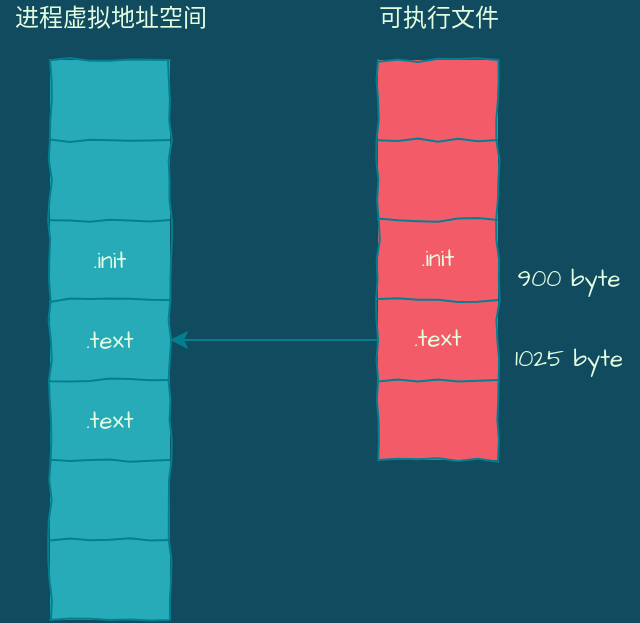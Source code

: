 <mxfile version="14.1.4" type="github">
  <diagram id="gsOSVRQu1B2_pKNPIINB" name="Page-1">
    <mxGraphModel dx="786" dy="427" grid="1" gridSize="10" guides="1" tooltips="1" connect="1" arrows="1" fold="1" page="1" pageScale="1" pageWidth="827" pageHeight="1169" background="#114B5F" math="0" shadow="0">
      <root>
        <mxCell id="0" />
        <mxCell id="1" parent="0" />
        <mxCell id="k19BqlN-eKoRZhrv01-V-1" value="" style="shape=table;html=1;whiteSpace=wrap;startSize=0;container=1;collapsible=0;childLayout=tableLayout;fillColor=#F45B69;strokeColor=#028090;fontColor=#E4FDE1;comic=1;" vertex="1" parent="1">
          <mxGeometry x="384" y="100" width="60" height="200" as="geometry" />
        </mxCell>
        <mxCell id="k19BqlN-eKoRZhrv01-V-2" value="" style="shape=partialRectangle;html=1;whiteSpace=wrap;collapsible=0;dropTarget=0;pointerEvents=0;fillColor=none;top=0;left=0;bottom=0;right=0;points=[[0,0.5],[1,0.5]];portConstraint=eastwest;strokeColor=#028090;fontColor=#E4FDE1;" vertex="1" parent="k19BqlN-eKoRZhrv01-V-1">
          <mxGeometry width="60" height="40" as="geometry" />
        </mxCell>
        <mxCell id="k19BqlN-eKoRZhrv01-V-3" value="" style="shape=partialRectangle;html=1;whiteSpace=wrap;connectable=0;overflow=hidden;fillColor=none;top=0;left=0;bottom=0;right=0;strokeColor=#028090;fontColor=#E4FDE1;" vertex="1" parent="k19BqlN-eKoRZhrv01-V-2">
          <mxGeometry width="60" height="40" as="geometry" />
        </mxCell>
        <mxCell id="k19BqlN-eKoRZhrv01-V-4" value="" style="shape=partialRectangle;html=1;whiteSpace=wrap;collapsible=0;dropTarget=0;pointerEvents=0;fillColor=none;top=0;left=0;bottom=0;right=0;points=[[0,0.5],[1,0.5]];portConstraint=eastwest;strokeColor=#028090;fontColor=#E4FDE1;" vertex="1" parent="k19BqlN-eKoRZhrv01-V-1">
          <mxGeometry y="40" width="60" height="40" as="geometry" />
        </mxCell>
        <mxCell id="k19BqlN-eKoRZhrv01-V-5" value="" style="shape=partialRectangle;html=1;whiteSpace=wrap;connectable=0;overflow=hidden;fillColor=none;top=0;left=0;bottom=0;right=0;strokeColor=#028090;fontColor=#E4FDE1;" vertex="1" parent="k19BqlN-eKoRZhrv01-V-4">
          <mxGeometry width="60" height="40" as="geometry" />
        </mxCell>
        <mxCell id="k19BqlN-eKoRZhrv01-V-6" value="" style="shape=partialRectangle;html=1;whiteSpace=wrap;collapsible=0;dropTarget=0;pointerEvents=0;fillColor=none;top=0;left=0;bottom=0;right=0;points=[[0,0.5],[1,0.5]];portConstraint=eastwest;strokeColor=#028090;fontColor=#E4FDE1;" vertex="1" parent="k19BqlN-eKoRZhrv01-V-1">
          <mxGeometry y="80" width="60" height="40" as="geometry" />
        </mxCell>
        <mxCell id="k19BqlN-eKoRZhrv01-V-7" value=".init" style="shape=partialRectangle;html=1;whiteSpace=wrap;connectable=0;overflow=hidden;fillColor=none;top=0;left=0;bottom=0;right=0;strokeColor=#028090;fontColor=#E4FDE1;fontFamily=Architects Daughter;fontSource=https%3A%2F%2Ffonts.googleapis.com%2Fcss%3Ffamily%3DArchitects%2BDaughter;" vertex="1" parent="k19BqlN-eKoRZhrv01-V-6">
          <mxGeometry width="60" height="40" as="geometry" />
        </mxCell>
        <mxCell id="k19BqlN-eKoRZhrv01-V-8" value="" style="shape=partialRectangle;html=1;whiteSpace=wrap;collapsible=0;dropTarget=0;pointerEvents=0;fillColor=none;top=0;left=0;bottom=0;right=0;points=[[0,0.5],[1,0.5]];portConstraint=eastwest;strokeColor=#028090;fontColor=#E4FDE1;" vertex="1" parent="k19BqlN-eKoRZhrv01-V-1">
          <mxGeometry y="120" width="60" height="40" as="geometry" />
        </mxCell>
        <mxCell id="k19BqlN-eKoRZhrv01-V-9" value=".text" style="shape=partialRectangle;html=1;whiteSpace=wrap;connectable=0;overflow=hidden;fillColor=none;top=0;left=0;bottom=0;right=0;strokeColor=#028090;fontColor=#E4FDE1;fontFamily=Architects Daughter;fontSource=https%3A%2F%2Ffonts.googleapis.com%2Fcss%3Ffamily%3DArchitects%2BDaughter;" vertex="1" parent="k19BqlN-eKoRZhrv01-V-8">
          <mxGeometry width="60" height="40" as="geometry" />
        </mxCell>
        <mxCell id="k19BqlN-eKoRZhrv01-V-10" value="" style="shape=partialRectangle;html=1;whiteSpace=wrap;collapsible=0;dropTarget=0;pointerEvents=0;fillColor=none;top=0;left=0;bottom=0;right=0;points=[[0,0.5],[1,0.5]];portConstraint=eastwest;strokeColor=#028090;fontColor=#E4FDE1;" vertex="1" parent="k19BqlN-eKoRZhrv01-V-1">
          <mxGeometry y="160" width="60" height="40" as="geometry" />
        </mxCell>
        <mxCell id="k19BqlN-eKoRZhrv01-V-11" value="" style="shape=partialRectangle;html=1;whiteSpace=wrap;connectable=0;overflow=hidden;fillColor=none;top=0;left=0;bottom=0;right=0;strokeColor=#028090;fontColor=#E4FDE1;" vertex="1" parent="k19BqlN-eKoRZhrv01-V-10">
          <mxGeometry width="60" height="40" as="geometry" />
        </mxCell>
        <mxCell id="k19BqlN-eKoRZhrv01-V-23" value="" style="shape=table;html=1;whiteSpace=wrap;startSize=0;container=1;collapsible=0;childLayout=tableLayout;strokeColor=#028090;fontColor=#E4FDE1;comic=1;fillColor=#28ABB9;fontFamily=Architects Daughter;fontSource=https%3A%2F%2Ffonts.googleapis.com%2Fcss%3Ffamily%3DArchitects%2BDaughter;" vertex="1" parent="1">
          <mxGeometry x="220" y="100" width="60" height="280" as="geometry" />
        </mxCell>
        <mxCell id="k19BqlN-eKoRZhrv01-V-26" value="" style="shape=partialRectangle;html=1;whiteSpace=wrap;collapsible=0;dropTarget=0;pointerEvents=0;fillColor=none;top=0;left=0;bottom=0;right=0;points=[[0,0.5],[1,0.5]];portConstraint=eastwest;strokeColor=#028090;fontColor=#E4FDE1;" vertex="1" parent="k19BqlN-eKoRZhrv01-V-23">
          <mxGeometry width="60" height="40" as="geometry" />
        </mxCell>
        <mxCell id="k19BqlN-eKoRZhrv01-V-27" value="" style="shape=partialRectangle;html=1;whiteSpace=wrap;connectable=0;overflow=hidden;fillColor=none;top=0;left=0;bottom=0;right=0;strokeColor=#028090;fontColor=#E4FDE1;" vertex="1" parent="k19BqlN-eKoRZhrv01-V-26">
          <mxGeometry width="60" height="40" as="geometry" />
        </mxCell>
        <mxCell id="k19BqlN-eKoRZhrv01-V-28" value="" style="shape=partialRectangle;html=1;whiteSpace=wrap;collapsible=0;dropTarget=0;pointerEvents=0;fillColor=none;top=0;left=0;bottom=0;right=0;points=[[0,0.5],[1,0.5]];portConstraint=eastwest;strokeColor=#028090;fontColor=#E4FDE1;" vertex="1" parent="k19BqlN-eKoRZhrv01-V-23">
          <mxGeometry y="40" width="60" height="40" as="geometry" />
        </mxCell>
        <mxCell id="k19BqlN-eKoRZhrv01-V-29" value="" style="shape=partialRectangle;html=1;whiteSpace=wrap;connectable=0;overflow=hidden;fillColor=none;top=0;left=0;bottom=0;right=0;strokeColor=#028090;fontColor=#E4FDE1;" vertex="1" parent="k19BqlN-eKoRZhrv01-V-28">
          <mxGeometry width="60" height="40" as="geometry" />
        </mxCell>
        <mxCell id="k19BqlN-eKoRZhrv01-V-30" value="" style="shape=partialRectangle;html=1;whiteSpace=wrap;collapsible=0;dropTarget=0;pointerEvents=0;fillColor=none;top=0;left=0;bottom=0;right=0;points=[[0,0.5],[1,0.5]];portConstraint=eastwest;strokeColor=#028090;fontColor=#E4FDE1;" vertex="1" parent="k19BqlN-eKoRZhrv01-V-23">
          <mxGeometry y="80" width="60" height="40" as="geometry" />
        </mxCell>
        <mxCell id="k19BqlN-eKoRZhrv01-V-31" value="&lt;font face=&quot;Architects Daughter&quot; data-font-src=&quot;https://fonts.googleapis.com/css?family=Architects+Daughter&quot;&gt;.init&lt;/font&gt;" style="shape=partialRectangle;html=1;whiteSpace=wrap;connectable=0;overflow=hidden;fillColor=none;top=0;left=0;bottom=0;right=0;strokeColor=#028090;fontColor=#E4FDE1;" vertex="1" parent="k19BqlN-eKoRZhrv01-V-30">
          <mxGeometry width="60" height="40" as="geometry" />
        </mxCell>
        <mxCell id="k19BqlN-eKoRZhrv01-V-32" value="" style="shape=partialRectangle;html=1;whiteSpace=wrap;collapsible=0;dropTarget=0;pointerEvents=0;fillColor=none;top=0;left=0;bottom=0;right=0;points=[[0,0.5],[1,0.5]];portConstraint=eastwest;strokeColor=#028090;fontColor=#E4FDE1;fontFamily=Architects Daughter;fontSource=https%3A%2F%2Ffonts.googleapis.com%2Fcss%3Ffamily%3DArchitects%2BDaughter;" vertex="1" parent="k19BqlN-eKoRZhrv01-V-23">
          <mxGeometry y="120" width="60" height="40" as="geometry" />
        </mxCell>
        <mxCell id="k19BqlN-eKoRZhrv01-V-33" value="&lt;font face=&quot;Architects Daughter&quot; data-font-src=&quot;https://fonts.googleapis.com/css?family=Architects+Daughter&quot;&gt;.text&lt;/font&gt;" style="shape=partialRectangle;html=1;whiteSpace=wrap;connectable=0;overflow=hidden;fillColor=none;top=0;left=0;bottom=0;right=0;strokeColor=#028090;fontColor=#E4FDE1;" vertex="1" parent="k19BqlN-eKoRZhrv01-V-32">
          <mxGeometry width="60" height="40" as="geometry" />
        </mxCell>
        <mxCell id="k19BqlN-eKoRZhrv01-V-24" value="" style="shape=partialRectangle;html=1;whiteSpace=wrap;collapsible=0;dropTarget=0;pointerEvents=0;fillColor=none;top=0;left=0;bottom=0;right=0;points=[[0,0.5],[1,0.5]];portConstraint=eastwest;strokeColor=#028090;fontColor=#E4FDE1;" vertex="1" parent="k19BqlN-eKoRZhrv01-V-23">
          <mxGeometry y="160" width="60" height="40" as="geometry" />
        </mxCell>
        <mxCell id="k19BqlN-eKoRZhrv01-V-25" value="&lt;font face=&quot;Architects Daughter&quot; data-font-src=&quot;https://fonts.googleapis.com/css?family=Architects+Daughter&quot;&gt;.text&lt;/font&gt;" style="shape=partialRectangle;html=1;whiteSpace=wrap;connectable=0;overflow=hidden;fillColor=none;top=0;left=0;bottom=0;right=0;strokeColor=#028090;fontColor=#E4FDE1;" vertex="1" parent="k19BqlN-eKoRZhrv01-V-24">
          <mxGeometry width="60" height="40" as="geometry" />
        </mxCell>
        <mxCell id="k19BqlN-eKoRZhrv01-V-48" style="shape=partialRectangle;html=1;whiteSpace=wrap;collapsible=0;dropTarget=0;pointerEvents=0;fillColor=none;top=0;left=0;bottom=0;right=0;points=[[0,0.5],[1,0.5]];portConstraint=eastwest;strokeColor=#028090;fontColor=#E4FDE1;" vertex="1" parent="k19BqlN-eKoRZhrv01-V-23">
          <mxGeometry y="200" width="60" height="40" as="geometry" />
        </mxCell>
        <mxCell id="k19BqlN-eKoRZhrv01-V-49" style="shape=partialRectangle;html=1;whiteSpace=wrap;connectable=0;overflow=hidden;fillColor=none;top=0;left=0;bottom=0;right=0;strokeColor=#028090;fontColor=#E4FDE1;" vertex="1" parent="k19BqlN-eKoRZhrv01-V-48">
          <mxGeometry width="60" height="40" as="geometry" />
        </mxCell>
        <mxCell id="k19BqlN-eKoRZhrv01-V-50" style="shape=partialRectangle;html=1;whiteSpace=wrap;collapsible=0;dropTarget=0;pointerEvents=0;fillColor=none;top=0;left=0;bottom=0;right=0;points=[[0,0.5],[1,0.5]];portConstraint=eastwest;strokeColor=#028090;fontColor=#E4FDE1;" vertex="1" parent="k19BqlN-eKoRZhrv01-V-23">
          <mxGeometry y="240" width="60" height="40" as="geometry" />
        </mxCell>
        <mxCell id="k19BqlN-eKoRZhrv01-V-51" style="shape=partialRectangle;html=1;whiteSpace=wrap;connectable=0;overflow=hidden;fillColor=none;top=0;left=0;bottom=0;right=0;strokeColor=#028090;fontColor=#E4FDE1;" vertex="1" parent="k19BqlN-eKoRZhrv01-V-50">
          <mxGeometry width="60" height="40" as="geometry" />
        </mxCell>
        <mxCell id="k19BqlN-eKoRZhrv01-V-34" value="900 byte" style="text;html=1;align=center;verticalAlign=middle;resizable=0;points=[];autosize=1;fontFamily=Architects Daughter;fontColor=#E4FDE1;" vertex="1" parent="1">
          <mxGeometry x="444" y="200" width="70" height="20" as="geometry" />
        </mxCell>
        <mxCell id="k19BqlN-eKoRZhrv01-V-35" value="1025 byte" style="text;html=1;align=center;verticalAlign=middle;resizable=0;points=[];autosize=1;fontFamily=Architects Daughter;fontColor=#E4FDE1;" vertex="1" parent="1">
          <mxGeometry x="444" y="240" width="70" height="20" as="geometry" />
        </mxCell>
        <mxCell id="k19BqlN-eKoRZhrv01-V-36" value="进程虚拟地址空间" style="text;html=1;align=center;verticalAlign=middle;resizable=0;points=[];autosize=1;fontFamily=Architects Daughter;fontColor=#E4FDE1;" vertex="1" parent="1">
          <mxGeometry x="195" y="70" width="110" height="20" as="geometry" />
        </mxCell>
        <mxCell id="k19BqlN-eKoRZhrv01-V-52" value="可执行文件" style="text;html=1;align=center;verticalAlign=middle;resizable=0;points=[];autosize=1;fontFamily=Architects Daughter;fontColor=#E4FDE1;" vertex="1" parent="1">
          <mxGeometry x="374" y="70" width="80" height="20" as="geometry" />
        </mxCell>
        <mxCell id="k19BqlN-eKoRZhrv01-V-53" style="edgeStyle=orthogonalEdgeStyle;curved=0;rounded=1;sketch=0;orthogonalLoop=1;jettySize=auto;html=1;exitX=0;exitY=0.5;exitDx=0;exitDy=0;strokeColor=#028090;fillColor=#F45B69;fontFamily=Architects Daughter;fontSource=https%3A%2F%2Ffonts.googleapis.com%2Fcss%3Ffamily%3DArchitects%2BDaughter;fontColor=#E4FDE1;" edge="1" parent="1" source="k19BqlN-eKoRZhrv01-V-8" target="k19BqlN-eKoRZhrv01-V-32">
          <mxGeometry relative="1" as="geometry" />
        </mxCell>
      </root>
    </mxGraphModel>
  </diagram>
</mxfile>
